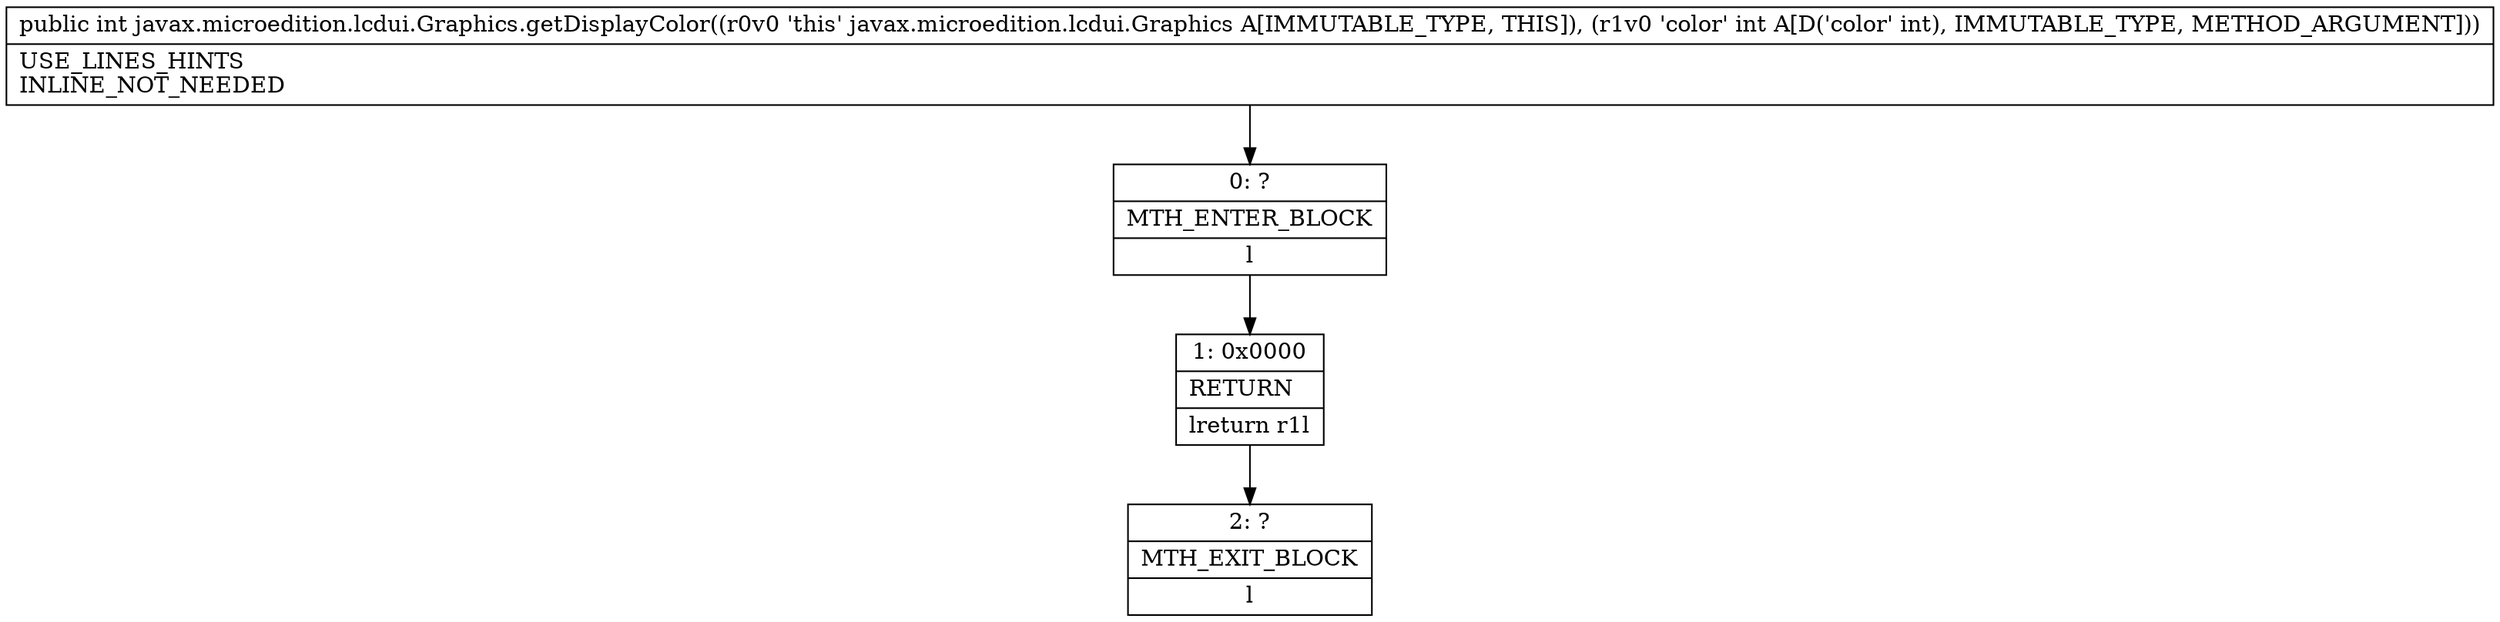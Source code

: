 digraph "CFG forjavax.microedition.lcdui.Graphics.getDisplayColor(I)I" {
Node_0 [shape=record,label="{0\:\ ?|MTH_ENTER_BLOCK\l|l}"];
Node_1 [shape=record,label="{1\:\ 0x0000|RETURN\l|lreturn r1l}"];
Node_2 [shape=record,label="{2\:\ ?|MTH_EXIT_BLOCK\l|l}"];
MethodNode[shape=record,label="{public int javax.microedition.lcdui.Graphics.getDisplayColor((r0v0 'this' javax.microedition.lcdui.Graphics A[IMMUTABLE_TYPE, THIS]), (r1v0 'color' int A[D('color' int), IMMUTABLE_TYPE, METHOD_ARGUMENT]))  | USE_LINES_HINTS\lINLINE_NOT_NEEDED\l}"];
MethodNode -> Node_0;
Node_0 -> Node_1;
Node_1 -> Node_2;
}

